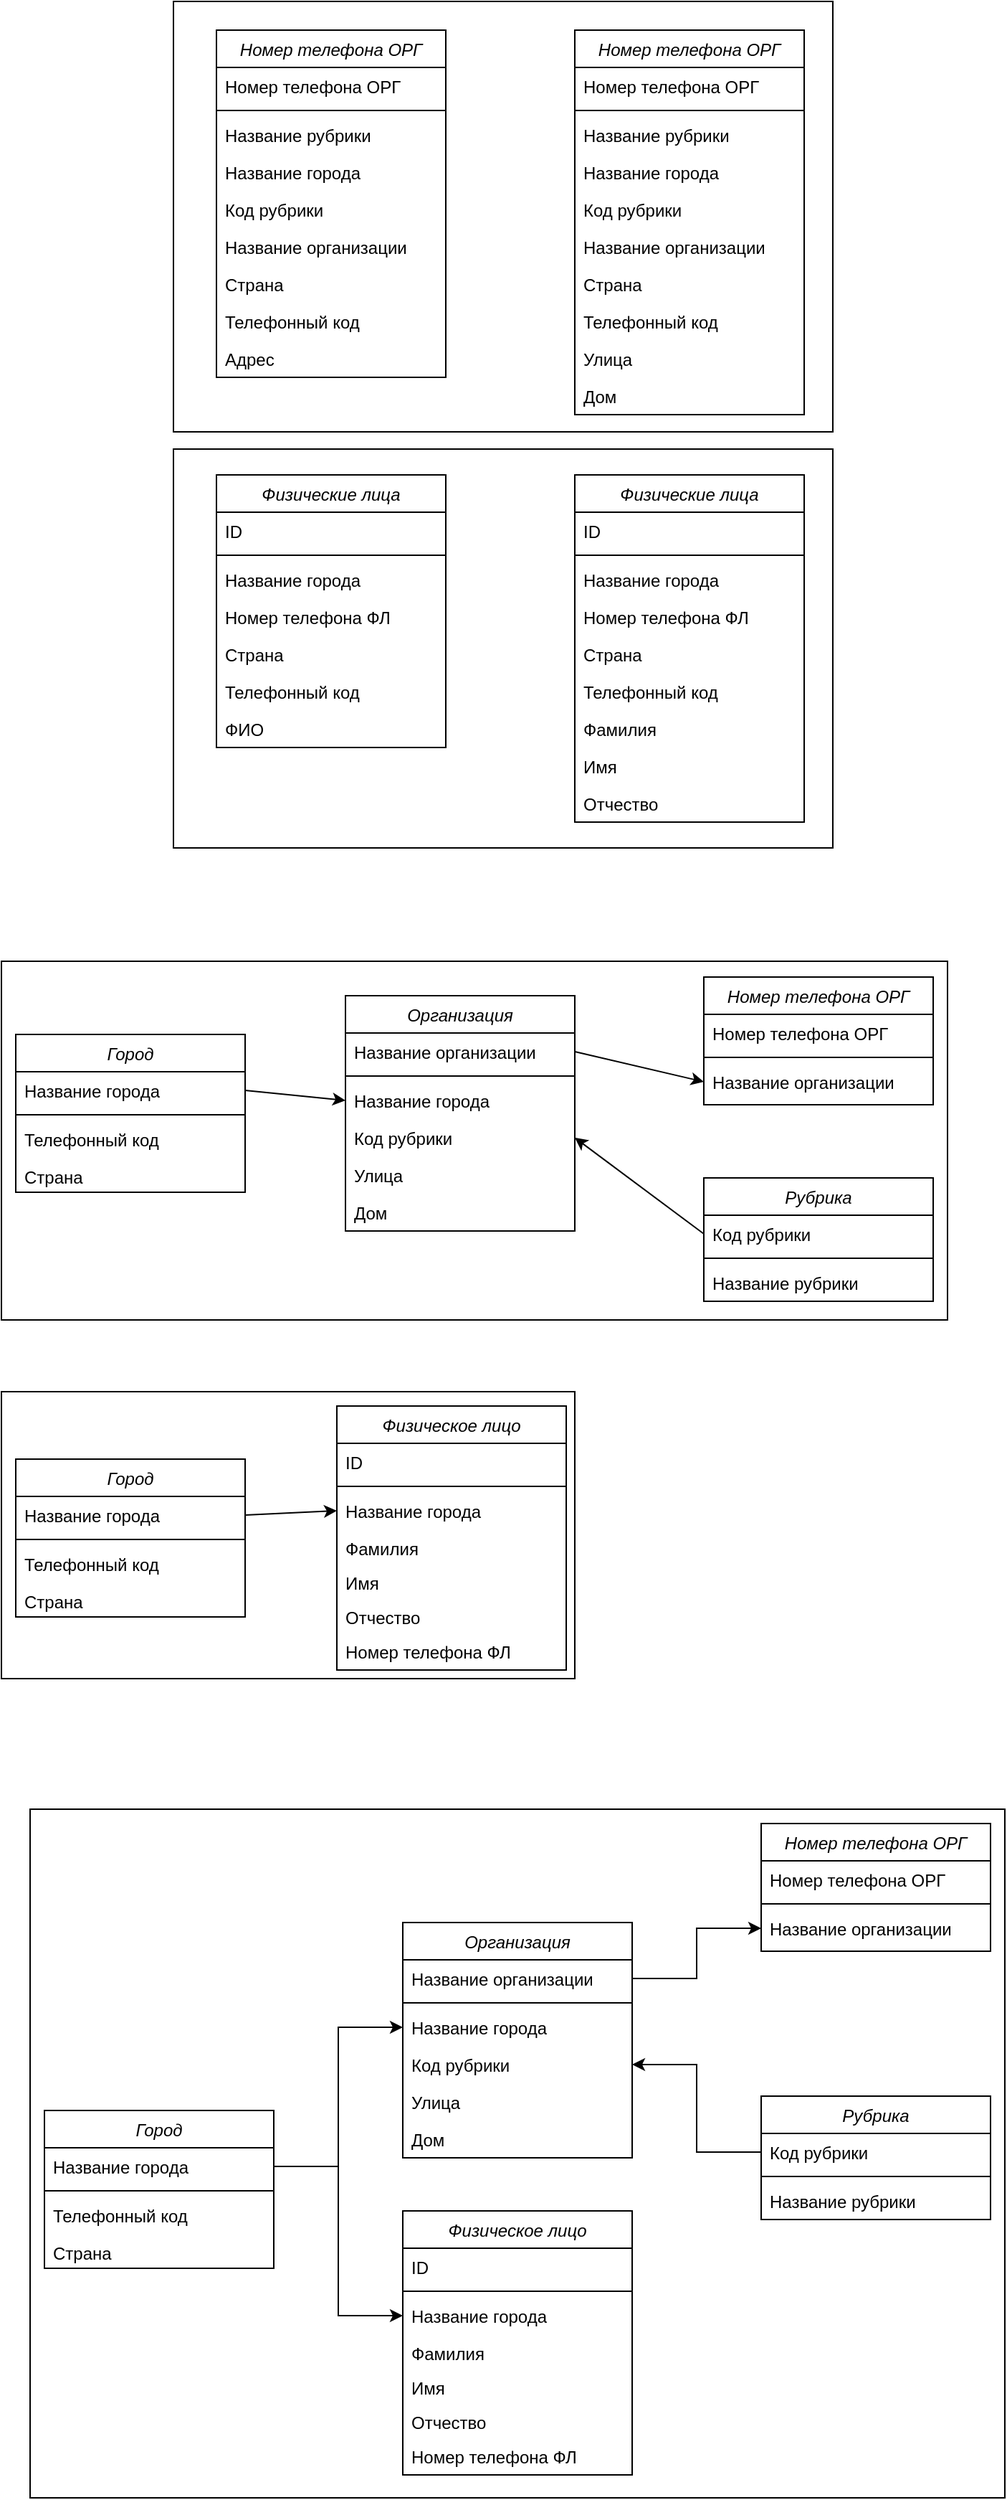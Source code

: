 <mxfile version="24.8.6">
  <diagram id="C5RBs43oDa-KdzZeNtuy" name="Page-1">
    <mxGraphModel dx="1253" dy="689" grid="1" gridSize="10" guides="1" tooltips="1" connect="1" arrows="1" fold="1" page="1" pageScale="1" pageWidth="827" pageHeight="1169" math="0" shadow="0">
      <root>
        <mxCell id="WIyWlLk6GJQsqaUBKTNV-0" />
        <mxCell id="WIyWlLk6GJQsqaUBKTNV-1" parent="WIyWlLk6GJQsqaUBKTNV-0" />
        <mxCell id="sj_1q5s2W-VhlLmsi8Ia-3" value="" style="rounded=0;whiteSpace=wrap;html=1;" vertex="1" parent="WIyWlLk6GJQsqaUBKTNV-1">
          <mxGeometry x="140" y="312" width="460" height="278" as="geometry" />
        </mxCell>
        <mxCell id="sj_1q5s2W-VhlLmsi8Ia-2" value="" style="rounded=0;whiteSpace=wrap;html=1;" vertex="1" parent="WIyWlLk6GJQsqaUBKTNV-1">
          <mxGeometry x="140" width="460" height="300" as="geometry" />
        </mxCell>
        <mxCell id="1qw7rsZkc1eynKTL6Xf9-132" value="" style="rounded=0;whiteSpace=wrap;html=1;" parent="WIyWlLk6GJQsqaUBKTNV-1" vertex="1">
          <mxGeometry x="20" y="969" width="400" height="200" as="geometry" />
        </mxCell>
        <mxCell id="1qw7rsZkc1eynKTL6Xf9-130" value="" style="rounded=0;whiteSpace=wrap;html=1;" parent="WIyWlLk6GJQsqaUBKTNV-1" vertex="1">
          <mxGeometry x="20" y="669" width="660" height="250" as="geometry" />
        </mxCell>
        <mxCell id="zkfFHV4jXpPFQw0GAbJ--0" value="Номер телефона ОРГ" style="swimlane;fontStyle=2;align=center;verticalAlign=top;childLayout=stackLayout;horizontal=1;startSize=26;horizontalStack=0;resizeParent=1;resizeLast=0;collapsible=1;marginBottom=0;rounded=0;shadow=0;strokeWidth=1;" parent="WIyWlLk6GJQsqaUBKTNV-1" vertex="1">
          <mxGeometry x="170" y="20" width="160" height="242" as="geometry">
            <mxRectangle x="230" y="140" width="160" height="26" as="alternateBounds" />
          </mxGeometry>
        </mxCell>
        <mxCell id="zkfFHV4jXpPFQw0GAbJ--2" value="Номер телефона ОРГ" style="text;align=left;verticalAlign=top;spacingLeft=4;spacingRight=4;overflow=hidden;rotatable=0;points=[[0,0.5],[1,0.5]];portConstraint=eastwest;rounded=0;shadow=0;html=0;" parent="zkfFHV4jXpPFQw0GAbJ--0" vertex="1">
          <mxGeometry y="26" width="160" height="26" as="geometry" />
        </mxCell>
        <mxCell id="zkfFHV4jXpPFQw0GAbJ--4" value="" style="line;html=1;strokeWidth=1;align=left;verticalAlign=middle;spacingTop=-1;spacingLeft=3;spacingRight=3;rotatable=0;labelPosition=right;points=[];portConstraint=eastwest;" parent="zkfFHV4jXpPFQw0GAbJ--0" vertex="1">
          <mxGeometry y="52" width="160" height="8" as="geometry" />
        </mxCell>
        <mxCell id="1qw7rsZkc1eynKTL6Xf9-0" value="Название рубрики" style="text;align=left;verticalAlign=top;spacingLeft=4;spacingRight=4;overflow=hidden;rotatable=0;points=[[0,0.5],[1,0.5]];portConstraint=eastwest;rounded=0;shadow=0;html=0;" parent="zkfFHV4jXpPFQw0GAbJ--0" vertex="1">
          <mxGeometry y="60" width="160" height="26" as="geometry" />
        </mxCell>
        <mxCell id="1qw7rsZkc1eynKTL6Xf9-1" value="Название города" style="text;align=left;verticalAlign=top;spacingLeft=4;spacingRight=4;overflow=hidden;rotatable=0;points=[[0,0.5],[1,0.5]];portConstraint=eastwest;rounded=0;shadow=0;html=0;" parent="zkfFHV4jXpPFQw0GAbJ--0" vertex="1">
          <mxGeometry y="86" width="160" height="26" as="geometry" />
        </mxCell>
        <mxCell id="zkfFHV4jXpPFQw0GAbJ--3" value="Код рубрики" style="text;align=left;verticalAlign=top;spacingLeft=4;spacingRight=4;overflow=hidden;rotatable=0;points=[[0,0.5],[1,0.5]];portConstraint=eastwest;rounded=0;shadow=0;html=0;" parent="zkfFHV4jXpPFQw0GAbJ--0" vertex="1">
          <mxGeometry y="112" width="160" height="26" as="geometry" />
        </mxCell>
        <mxCell id="zkfFHV4jXpPFQw0GAbJ--1" value="Название организации" style="text;align=left;verticalAlign=top;spacingLeft=4;spacingRight=4;overflow=hidden;rotatable=0;points=[[0,0.5],[1,0.5]];portConstraint=eastwest;" parent="zkfFHV4jXpPFQw0GAbJ--0" vertex="1">
          <mxGeometry y="138" width="160" height="26" as="geometry" />
        </mxCell>
        <mxCell id="1qw7rsZkc1eynKTL6Xf9-4" value="Страна" style="text;align=left;verticalAlign=top;spacingLeft=4;spacingRight=4;overflow=hidden;rotatable=0;points=[[0,0.5],[1,0.5]];portConstraint=eastwest;rounded=0;shadow=0;html=0;" parent="zkfFHV4jXpPFQw0GAbJ--0" vertex="1">
          <mxGeometry y="164" width="160" height="26" as="geometry" />
        </mxCell>
        <mxCell id="1qw7rsZkc1eynKTL6Xf9-3" value="Телефонный код" style="text;align=left;verticalAlign=top;spacingLeft=4;spacingRight=4;overflow=hidden;rotatable=0;points=[[0,0.5],[1,0.5]];portConstraint=eastwest;rounded=0;shadow=0;html=0;" parent="zkfFHV4jXpPFQw0GAbJ--0" vertex="1">
          <mxGeometry y="190" width="160" height="26" as="geometry" />
        </mxCell>
        <mxCell id="1qw7rsZkc1eynKTL6Xf9-2" value="Адрес" style="text;align=left;verticalAlign=top;spacingLeft=4;spacingRight=4;overflow=hidden;rotatable=0;points=[[0,0.5],[1,0.5]];portConstraint=eastwest;rounded=0;shadow=0;html=0;" parent="zkfFHV4jXpPFQw0GAbJ--0" vertex="1">
          <mxGeometry y="216" width="160" height="26" as="geometry" />
        </mxCell>
        <mxCell id="1qw7rsZkc1eynKTL6Xf9-8" value="Номер телефона ОРГ" style="swimlane;fontStyle=2;align=center;verticalAlign=top;childLayout=stackLayout;horizontal=1;startSize=26;horizontalStack=0;resizeParent=1;resizeLast=0;collapsible=1;marginBottom=0;rounded=0;shadow=0;strokeWidth=1;" parent="WIyWlLk6GJQsqaUBKTNV-1" vertex="1">
          <mxGeometry x="420" y="20" width="160" height="268" as="geometry">
            <mxRectangle x="230" y="140" width="160" height="26" as="alternateBounds" />
          </mxGeometry>
        </mxCell>
        <mxCell id="1qw7rsZkc1eynKTL6Xf9-10" value="Номер телефона ОРГ" style="text;align=left;verticalAlign=top;spacingLeft=4;spacingRight=4;overflow=hidden;rotatable=0;points=[[0,0.5],[1,0.5]];portConstraint=eastwest;rounded=0;shadow=0;html=0;" parent="1qw7rsZkc1eynKTL6Xf9-8" vertex="1">
          <mxGeometry y="26" width="160" height="26" as="geometry" />
        </mxCell>
        <mxCell id="1qw7rsZkc1eynKTL6Xf9-13" value="" style="line;html=1;strokeWidth=1;align=left;verticalAlign=middle;spacingTop=-1;spacingLeft=3;spacingRight=3;rotatable=0;labelPosition=right;points=[];portConstraint=eastwest;" parent="1qw7rsZkc1eynKTL6Xf9-8" vertex="1">
          <mxGeometry y="52" width="160" height="8" as="geometry" />
        </mxCell>
        <mxCell id="1qw7rsZkc1eynKTL6Xf9-15" value="Название рубрики" style="text;align=left;verticalAlign=top;spacingLeft=4;spacingRight=4;overflow=hidden;rotatable=0;points=[[0,0.5],[1,0.5]];portConstraint=eastwest;rounded=0;shadow=0;html=0;" parent="1qw7rsZkc1eynKTL6Xf9-8" vertex="1">
          <mxGeometry y="60" width="160" height="26" as="geometry" />
        </mxCell>
        <mxCell id="1qw7rsZkc1eynKTL6Xf9-16" value="Название города" style="text;align=left;verticalAlign=top;spacingLeft=4;spacingRight=4;overflow=hidden;rotatable=0;points=[[0,0.5],[1,0.5]];portConstraint=eastwest;rounded=0;shadow=0;html=0;" parent="1qw7rsZkc1eynKTL6Xf9-8" vertex="1">
          <mxGeometry y="86" width="160" height="26" as="geometry" />
        </mxCell>
        <mxCell id="1qw7rsZkc1eynKTL6Xf9-14" value="Код рубрики" style="text;align=left;verticalAlign=top;spacingLeft=4;spacingRight=4;overflow=hidden;rotatable=0;points=[[0,0.5],[1,0.5]];portConstraint=eastwest;rounded=0;shadow=0;html=0;" parent="1qw7rsZkc1eynKTL6Xf9-8" vertex="1">
          <mxGeometry y="112" width="160" height="26" as="geometry" />
        </mxCell>
        <mxCell id="1qw7rsZkc1eynKTL6Xf9-9" value="Название организации" style="text;align=left;verticalAlign=top;spacingLeft=4;spacingRight=4;overflow=hidden;rotatable=0;points=[[0,0.5],[1,0.5]];portConstraint=eastwest;" parent="1qw7rsZkc1eynKTL6Xf9-8" vertex="1">
          <mxGeometry y="138" width="160" height="26" as="geometry" />
        </mxCell>
        <mxCell id="1qw7rsZkc1eynKTL6Xf9-17" value="Страна" style="text;align=left;verticalAlign=top;spacingLeft=4;spacingRight=4;overflow=hidden;rotatable=0;points=[[0,0.5],[1,0.5]];portConstraint=eastwest;rounded=0;shadow=0;html=0;" parent="1qw7rsZkc1eynKTL6Xf9-8" vertex="1">
          <mxGeometry y="164" width="160" height="26" as="geometry" />
        </mxCell>
        <mxCell id="1qw7rsZkc1eynKTL6Xf9-18" value="Телефонный код" style="text;align=left;verticalAlign=top;spacingLeft=4;spacingRight=4;overflow=hidden;rotatable=0;points=[[0,0.5],[1,0.5]];portConstraint=eastwest;rounded=0;shadow=0;html=0;" parent="1qw7rsZkc1eynKTL6Xf9-8" vertex="1">
          <mxGeometry y="190" width="160" height="26" as="geometry" />
        </mxCell>
        <mxCell id="1qw7rsZkc1eynKTL6Xf9-19" value="Улица" style="text;align=left;verticalAlign=top;spacingLeft=4;spacingRight=4;overflow=hidden;rotatable=0;points=[[0,0.5],[1,0.5]];portConstraint=eastwest;rounded=0;shadow=0;html=0;" parent="1qw7rsZkc1eynKTL6Xf9-8" vertex="1">
          <mxGeometry y="216" width="160" height="26" as="geometry" />
        </mxCell>
        <mxCell id="1qw7rsZkc1eynKTL6Xf9-21" value="Дом" style="text;align=left;verticalAlign=top;spacingLeft=4;spacingRight=4;overflow=hidden;rotatable=0;points=[[0,0.5],[1,0.5]];portConstraint=eastwest;rounded=0;shadow=0;html=0;" parent="1qw7rsZkc1eynKTL6Xf9-8" vertex="1">
          <mxGeometry y="242" width="160" height="26" as="geometry" />
        </mxCell>
        <mxCell id="1qw7rsZkc1eynKTL6Xf9-23" value="Организация" style="swimlane;fontStyle=2;align=center;verticalAlign=top;childLayout=stackLayout;horizontal=1;startSize=26;horizontalStack=0;resizeParent=1;resizeLast=0;collapsible=1;marginBottom=0;rounded=0;shadow=0;strokeWidth=1;" parent="WIyWlLk6GJQsqaUBKTNV-1" vertex="1">
          <mxGeometry x="260" y="693" width="160" height="164" as="geometry">
            <mxRectangle x="230" y="140" width="160" height="26" as="alternateBounds" />
          </mxGeometry>
        </mxCell>
        <mxCell id="1qw7rsZkc1eynKTL6Xf9-24" value="Название организации" style="text;align=left;verticalAlign=top;spacingLeft=4;spacingRight=4;overflow=hidden;rotatable=0;points=[[0,0.5],[1,0.5]];portConstraint=eastwest;" parent="1qw7rsZkc1eynKTL6Xf9-23" vertex="1">
          <mxGeometry y="26" width="160" height="26" as="geometry" />
        </mxCell>
        <mxCell id="1qw7rsZkc1eynKTL6Xf9-28" value="" style="line;html=1;strokeWidth=1;align=left;verticalAlign=middle;spacingTop=-1;spacingLeft=3;spacingRight=3;rotatable=0;labelPosition=right;points=[];portConstraint=eastwest;" parent="1qw7rsZkc1eynKTL6Xf9-23" vertex="1">
          <mxGeometry y="52" width="160" height="8" as="geometry" />
        </mxCell>
        <mxCell id="1qw7rsZkc1eynKTL6Xf9-31" value="Название города" style="text;align=left;verticalAlign=top;spacingLeft=4;spacingRight=4;overflow=hidden;rotatable=0;points=[[0,0.5],[1,0.5]];portConstraint=eastwest;rounded=0;shadow=0;html=0;" parent="1qw7rsZkc1eynKTL6Xf9-23" vertex="1">
          <mxGeometry y="60" width="160" height="26" as="geometry" />
        </mxCell>
        <mxCell id="1qw7rsZkc1eynKTL6Xf9-29" value="Код рубрики" style="text;align=left;verticalAlign=top;spacingLeft=4;spacingRight=4;overflow=hidden;rotatable=0;points=[[0,0.5],[1,0.5]];portConstraint=eastwest;rounded=0;shadow=0;html=0;" parent="1qw7rsZkc1eynKTL6Xf9-23" vertex="1">
          <mxGeometry y="86" width="160" height="26" as="geometry" />
        </mxCell>
        <mxCell id="1qw7rsZkc1eynKTL6Xf9-34" value="Улица" style="text;align=left;verticalAlign=top;spacingLeft=4;spacingRight=4;overflow=hidden;rotatable=0;points=[[0,0.5],[1,0.5]];portConstraint=eastwest;rounded=0;shadow=0;html=0;" parent="1qw7rsZkc1eynKTL6Xf9-23" vertex="1">
          <mxGeometry y="112" width="160" height="26" as="geometry" />
        </mxCell>
        <mxCell id="1qw7rsZkc1eynKTL6Xf9-35" value="Дом" style="text;align=left;verticalAlign=top;spacingLeft=4;spacingRight=4;overflow=hidden;rotatable=0;points=[[0,0.5],[1,0.5]];portConstraint=eastwest;rounded=0;shadow=0;html=0;" parent="1qw7rsZkc1eynKTL6Xf9-23" vertex="1">
          <mxGeometry y="138" width="160" height="26" as="geometry" />
        </mxCell>
        <mxCell id="1qw7rsZkc1eynKTL6Xf9-53" value="Город" style="swimlane;fontStyle=2;align=center;verticalAlign=top;childLayout=stackLayout;horizontal=1;startSize=26;horizontalStack=0;resizeParent=1;resizeLast=0;collapsible=1;marginBottom=0;rounded=0;shadow=0;strokeWidth=1;" parent="WIyWlLk6GJQsqaUBKTNV-1" vertex="1">
          <mxGeometry x="30" y="720" width="160" height="110" as="geometry">
            <mxRectangle x="230" y="140" width="160" height="26" as="alternateBounds" />
          </mxGeometry>
        </mxCell>
        <mxCell id="1qw7rsZkc1eynKTL6Xf9-55" value="Название города" style="text;align=left;verticalAlign=top;spacingLeft=4;spacingRight=4;overflow=hidden;rotatable=0;points=[[0,0.5],[1,0.5]];portConstraint=eastwest;rounded=0;shadow=0;html=0;" parent="1qw7rsZkc1eynKTL6Xf9-53" vertex="1">
          <mxGeometry y="26" width="160" height="26" as="geometry" />
        </mxCell>
        <mxCell id="1qw7rsZkc1eynKTL6Xf9-58" value="" style="line;html=1;strokeWidth=1;align=left;verticalAlign=middle;spacingTop=-1;spacingLeft=3;spacingRight=3;rotatable=0;labelPosition=right;points=[];portConstraint=eastwest;" parent="1qw7rsZkc1eynKTL6Xf9-53" vertex="1">
          <mxGeometry y="52" width="160" height="8" as="geometry" />
        </mxCell>
        <mxCell id="1qw7rsZkc1eynKTL6Xf9-63" value="Телефонный код" style="text;align=left;verticalAlign=top;spacingLeft=4;spacingRight=4;overflow=hidden;rotatable=0;points=[[0,0.5],[1,0.5]];portConstraint=eastwest;rounded=0;shadow=0;html=0;" parent="1qw7rsZkc1eynKTL6Xf9-53" vertex="1">
          <mxGeometry y="60" width="160" height="26" as="geometry" />
        </mxCell>
        <mxCell id="1qw7rsZkc1eynKTL6Xf9-62" value="Страна" style="text;align=left;verticalAlign=top;spacingLeft=4;spacingRight=4;overflow=hidden;rotatable=0;points=[[0,0.5],[1,0.5]];portConstraint=eastwest;rounded=0;shadow=0;html=0;" parent="1qw7rsZkc1eynKTL6Xf9-53" vertex="1">
          <mxGeometry y="86" width="160" height="24" as="geometry" />
        </mxCell>
        <mxCell id="1qw7rsZkc1eynKTL6Xf9-68" value="Рубрика" style="swimlane;fontStyle=2;align=center;verticalAlign=top;childLayout=stackLayout;horizontal=1;startSize=26;horizontalStack=0;resizeParent=1;resizeLast=0;collapsible=1;marginBottom=0;rounded=0;shadow=0;strokeWidth=1;" parent="WIyWlLk6GJQsqaUBKTNV-1" vertex="1">
          <mxGeometry x="510" y="820" width="160" height="86" as="geometry">
            <mxRectangle x="230" y="140" width="160" height="26" as="alternateBounds" />
          </mxGeometry>
        </mxCell>
        <mxCell id="1qw7rsZkc1eynKTL6Xf9-71" value="Код рубрики" style="text;align=left;verticalAlign=top;spacingLeft=4;spacingRight=4;overflow=hidden;rotatable=0;points=[[0,0.5],[1,0.5]];portConstraint=eastwest;rounded=0;shadow=0;html=0;" parent="1qw7rsZkc1eynKTL6Xf9-68" vertex="1">
          <mxGeometry y="26" width="160" height="26" as="geometry" />
        </mxCell>
        <mxCell id="1qw7rsZkc1eynKTL6Xf9-73" value="" style="line;html=1;strokeWidth=1;align=left;verticalAlign=middle;spacingTop=-1;spacingLeft=3;spacingRight=3;rotatable=0;labelPosition=right;points=[];portConstraint=eastwest;" parent="1qw7rsZkc1eynKTL6Xf9-68" vertex="1">
          <mxGeometry y="52" width="160" height="8" as="geometry" />
        </mxCell>
        <mxCell id="1qw7rsZkc1eynKTL6Xf9-74" value="Название рубрики" style="text;align=left;verticalAlign=top;spacingLeft=4;spacingRight=4;overflow=hidden;rotatable=0;points=[[0,0.5],[1,0.5]];portConstraint=eastwest;rounded=0;shadow=0;html=0;" parent="1qw7rsZkc1eynKTL6Xf9-68" vertex="1">
          <mxGeometry y="60" width="160" height="26" as="geometry" />
        </mxCell>
        <mxCell id="1qw7rsZkc1eynKTL6Xf9-83" value="Номер телефона ОРГ" style="swimlane;fontStyle=2;align=center;verticalAlign=top;childLayout=stackLayout;horizontal=1;startSize=26;horizontalStack=0;resizeParent=1;resizeLast=0;collapsible=1;marginBottom=0;rounded=0;shadow=0;strokeWidth=1;" parent="WIyWlLk6GJQsqaUBKTNV-1" vertex="1">
          <mxGeometry x="510" y="680" width="160" height="89" as="geometry">
            <mxRectangle x="230" y="140" width="160" height="26" as="alternateBounds" />
          </mxGeometry>
        </mxCell>
        <mxCell id="1qw7rsZkc1eynKTL6Xf9-98" value="Номер телефона ОРГ" style="text;align=left;verticalAlign=top;spacingLeft=4;spacingRight=4;overflow=hidden;rotatable=0;points=[[0,0.5],[1,0.5]];portConstraint=eastwest;rounded=0;shadow=0;html=0;" parent="1qw7rsZkc1eynKTL6Xf9-83" vertex="1">
          <mxGeometry y="26" width="160" height="26" as="geometry" />
        </mxCell>
        <mxCell id="1qw7rsZkc1eynKTL6Xf9-88" value="" style="line;html=1;strokeWidth=1;align=left;verticalAlign=middle;spacingTop=-1;spacingLeft=3;spacingRight=3;rotatable=0;labelPosition=right;points=[];portConstraint=eastwest;" parent="1qw7rsZkc1eynKTL6Xf9-83" vertex="1">
          <mxGeometry y="52" width="160" height="8" as="geometry" />
        </mxCell>
        <mxCell id="1qw7rsZkc1eynKTL6Xf9-84" value="Название организации" style="text;align=left;verticalAlign=top;spacingLeft=4;spacingRight=4;overflow=hidden;rotatable=0;points=[[0,0.5],[1,0.5]];portConstraint=eastwest;" parent="1qw7rsZkc1eynKTL6Xf9-83" vertex="1">
          <mxGeometry y="60" width="160" height="26" as="geometry" />
        </mxCell>
        <mxCell id="1qw7rsZkc1eynKTL6Xf9-99" value="Город" style="swimlane;fontStyle=2;align=center;verticalAlign=top;childLayout=stackLayout;horizontal=1;startSize=26;horizontalStack=0;resizeParent=1;resizeLast=0;collapsible=1;marginBottom=0;rounded=0;shadow=0;strokeWidth=1;" parent="WIyWlLk6GJQsqaUBKTNV-1" vertex="1">
          <mxGeometry x="30" y="1016" width="160" height="110" as="geometry">
            <mxRectangle x="230" y="140" width="160" height="26" as="alternateBounds" />
          </mxGeometry>
        </mxCell>
        <mxCell id="1qw7rsZkc1eynKTL6Xf9-100" value="Название города" style="text;align=left;verticalAlign=top;spacingLeft=4;spacingRight=4;overflow=hidden;rotatable=0;points=[[0,0.5],[1,0.5]];portConstraint=eastwest;rounded=0;shadow=0;html=0;" parent="1qw7rsZkc1eynKTL6Xf9-99" vertex="1">
          <mxGeometry y="26" width="160" height="26" as="geometry" />
        </mxCell>
        <mxCell id="1qw7rsZkc1eynKTL6Xf9-101" value="" style="line;html=1;strokeWidth=1;align=left;verticalAlign=middle;spacingTop=-1;spacingLeft=3;spacingRight=3;rotatable=0;labelPosition=right;points=[];portConstraint=eastwest;" parent="1qw7rsZkc1eynKTL6Xf9-99" vertex="1">
          <mxGeometry y="52" width="160" height="8" as="geometry" />
        </mxCell>
        <mxCell id="1qw7rsZkc1eynKTL6Xf9-102" value="Телефонный код" style="text;align=left;verticalAlign=top;spacingLeft=4;spacingRight=4;overflow=hidden;rotatable=0;points=[[0,0.5],[1,0.5]];portConstraint=eastwest;rounded=0;shadow=0;html=0;" parent="1qw7rsZkc1eynKTL6Xf9-99" vertex="1">
          <mxGeometry y="60" width="160" height="26" as="geometry" />
        </mxCell>
        <mxCell id="1qw7rsZkc1eynKTL6Xf9-103" value="Страна" style="text;align=left;verticalAlign=top;spacingLeft=4;spacingRight=4;overflow=hidden;rotatable=0;points=[[0,0.5],[1,0.5]];portConstraint=eastwest;rounded=0;shadow=0;html=0;" parent="1qw7rsZkc1eynKTL6Xf9-99" vertex="1">
          <mxGeometry y="86" width="160" height="24" as="geometry" />
        </mxCell>
        <mxCell id="1qw7rsZkc1eynKTL6Xf9-104" value="Физическое лицо" style="swimlane;fontStyle=2;align=center;verticalAlign=top;childLayout=stackLayout;horizontal=1;startSize=26;horizontalStack=0;resizeParent=1;resizeLast=0;collapsible=1;marginBottom=0;rounded=0;shadow=0;strokeWidth=1;" parent="WIyWlLk6GJQsqaUBKTNV-1" vertex="1">
          <mxGeometry x="254" y="979" width="160" height="184" as="geometry">
            <mxRectangle x="230" y="140" width="160" height="26" as="alternateBounds" />
          </mxGeometry>
        </mxCell>
        <mxCell id="1qw7rsZkc1eynKTL6Xf9-108" value="ID" style="text;align=left;verticalAlign=top;spacingLeft=4;spacingRight=4;overflow=hidden;rotatable=0;points=[[0,0.5],[1,0.5]];portConstraint=eastwest;rounded=0;shadow=0;html=0;" parent="1qw7rsZkc1eynKTL6Xf9-104" vertex="1">
          <mxGeometry y="26" width="160" height="26" as="geometry" />
        </mxCell>
        <mxCell id="1qw7rsZkc1eynKTL6Xf9-109" value="" style="line;html=1;strokeWidth=1;align=left;verticalAlign=middle;spacingTop=-1;spacingLeft=3;spacingRight=3;rotatable=0;labelPosition=right;points=[];portConstraint=eastwest;" parent="1qw7rsZkc1eynKTL6Xf9-104" vertex="1">
          <mxGeometry y="52" width="160" height="8" as="geometry" />
        </mxCell>
        <mxCell id="1qw7rsZkc1eynKTL6Xf9-124" value="Название города" style="text;align=left;verticalAlign=top;spacingLeft=4;spacingRight=4;overflow=hidden;rotatable=0;points=[[0,0.5],[1,0.5]];portConstraint=eastwest;rounded=0;shadow=0;html=0;" parent="1qw7rsZkc1eynKTL6Xf9-104" vertex="1">
          <mxGeometry y="60" width="160" height="26" as="geometry" />
        </mxCell>
        <mxCell id="1qw7rsZkc1eynKTL6Xf9-121" value="Фамилия" style="text;align=left;verticalAlign=top;spacingLeft=4;spacingRight=4;overflow=hidden;rotatable=0;points=[[0,0.5],[1,0.5]];portConstraint=eastwest;rounded=0;shadow=0;html=0;" parent="1qw7rsZkc1eynKTL6Xf9-104" vertex="1">
          <mxGeometry y="86" width="160" height="24" as="geometry" />
        </mxCell>
        <mxCell id="1qw7rsZkc1eynKTL6Xf9-122" value="Имя" style="text;align=left;verticalAlign=top;spacingLeft=4;spacingRight=4;overflow=hidden;rotatable=0;points=[[0,0.5],[1,0.5]];portConstraint=eastwest;rounded=0;shadow=0;html=0;" parent="1qw7rsZkc1eynKTL6Xf9-104" vertex="1">
          <mxGeometry y="110" width="160" height="24" as="geometry" />
        </mxCell>
        <mxCell id="1qw7rsZkc1eynKTL6Xf9-123" value="Отчество" style="text;align=left;verticalAlign=top;spacingLeft=4;spacingRight=4;overflow=hidden;rotatable=0;points=[[0,0.5],[1,0.5]];portConstraint=eastwest;rounded=0;shadow=0;html=0;" parent="1qw7rsZkc1eynKTL6Xf9-104" vertex="1">
          <mxGeometry y="134" width="160" height="24" as="geometry" />
        </mxCell>
        <mxCell id="1qw7rsZkc1eynKTL6Xf9-112" value="Номер телефона ФЛ" style="text;align=left;verticalAlign=top;spacingLeft=4;spacingRight=4;overflow=hidden;rotatable=0;points=[[0,0.5],[1,0.5]];portConstraint=eastwest;rounded=0;shadow=0;html=0;" parent="1qw7rsZkc1eynKTL6Xf9-104" vertex="1">
          <mxGeometry y="158" width="160" height="26" as="geometry" />
        </mxCell>
        <mxCell id="1qw7rsZkc1eynKTL6Xf9-125" value="" style="endArrow=classic;html=1;rounded=0;exitX=1;exitY=0.5;exitDx=0;exitDy=0;entryX=0;entryY=0.5;entryDx=0;entryDy=0;" parent="WIyWlLk6GJQsqaUBKTNV-1" source="1qw7rsZkc1eynKTL6Xf9-55" target="1qw7rsZkc1eynKTL6Xf9-31" edge="1">
          <mxGeometry width="50" height="50" relative="1" as="geometry">
            <mxPoint x="320" y="619" as="sourcePoint" />
            <mxPoint x="370" y="569" as="targetPoint" />
          </mxGeometry>
        </mxCell>
        <mxCell id="1qw7rsZkc1eynKTL6Xf9-127" value="" style="endArrow=classic;html=1;rounded=0;exitX=1;exitY=0.5;exitDx=0;exitDy=0;entryX=0;entryY=0.5;entryDx=0;entryDy=0;" parent="WIyWlLk6GJQsqaUBKTNV-1" source="1qw7rsZkc1eynKTL6Xf9-24" target="1qw7rsZkc1eynKTL6Xf9-84" edge="1">
          <mxGeometry width="50" height="50" relative="1" as="geometry">
            <mxPoint x="320" y="789" as="sourcePoint" />
            <mxPoint x="370" y="739" as="targetPoint" />
          </mxGeometry>
        </mxCell>
        <mxCell id="1qw7rsZkc1eynKTL6Xf9-128" value="" style="endArrow=classic;html=1;rounded=0;exitX=0;exitY=0.5;exitDx=0;exitDy=0;entryX=1;entryY=0.5;entryDx=0;entryDy=0;" parent="WIyWlLk6GJQsqaUBKTNV-1" source="1qw7rsZkc1eynKTL6Xf9-71" target="1qw7rsZkc1eynKTL6Xf9-29" edge="1">
          <mxGeometry width="50" height="50" relative="1" as="geometry">
            <mxPoint x="320" y="869" as="sourcePoint" />
            <mxPoint x="370" y="819" as="targetPoint" />
          </mxGeometry>
        </mxCell>
        <mxCell id="1qw7rsZkc1eynKTL6Xf9-129" value="" style="endArrow=classic;html=1;rounded=0;exitX=1;exitY=0.5;exitDx=0;exitDy=0;entryX=0;entryY=0.5;entryDx=0;entryDy=0;" parent="WIyWlLk6GJQsqaUBKTNV-1" source="1qw7rsZkc1eynKTL6Xf9-100" target="1qw7rsZkc1eynKTL6Xf9-124" edge="1">
          <mxGeometry width="50" height="50" relative="1" as="geometry">
            <mxPoint x="320" y="1119" as="sourcePoint" />
            <mxPoint x="370" y="1069" as="targetPoint" />
          </mxGeometry>
        </mxCell>
        <mxCell id="1qw7rsZkc1eynKTL6Xf9-133" value="Физические лица" style="swimlane;fontStyle=2;align=center;verticalAlign=top;childLayout=stackLayout;horizontal=1;startSize=26;horizontalStack=0;resizeParent=1;resizeLast=0;collapsible=1;marginBottom=0;rounded=0;shadow=0;strokeWidth=1;" parent="WIyWlLk6GJQsqaUBKTNV-1" vertex="1">
          <mxGeometry x="170" y="330" width="160" height="190" as="geometry">
            <mxRectangle x="230" y="140" width="160" height="26" as="alternateBounds" />
          </mxGeometry>
        </mxCell>
        <mxCell id="1qw7rsZkc1eynKTL6Xf9-138" value="ID" style="text;align=left;verticalAlign=top;spacingLeft=4;spacingRight=4;overflow=hidden;rotatable=0;points=[[0,0.5],[1,0.5]];portConstraint=eastwest;rounded=0;shadow=0;html=0;" parent="1qw7rsZkc1eynKTL6Xf9-133" vertex="1">
          <mxGeometry y="26" width="160" height="26" as="geometry" />
        </mxCell>
        <mxCell id="1qw7rsZkc1eynKTL6Xf9-139" value="" style="line;html=1;strokeWidth=1;align=left;verticalAlign=middle;spacingTop=-1;spacingLeft=3;spacingRight=3;rotatable=0;labelPosition=right;points=[];portConstraint=eastwest;" parent="1qw7rsZkc1eynKTL6Xf9-133" vertex="1">
          <mxGeometry y="52" width="160" height="8" as="geometry" />
        </mxCell>
        <mxCell id="1qw7rsZkc1eynKTL6Xf9-136" value="Название города" style="text;align=left;verticalAlign=top;spacingLeft=4;spacingRight=4;overflow=hidden;rotatable=0;points=[[0,0.5],[1,0.5]];portConstraint=eastwest;rounded=0;shadow=0;html=0;" parent="1qw7rsZkc1eynKTL6Xf9-133" vertex="1">
          <mxGeometry y="60" width="160" height="26" as="geometry" />
        </mxCell>
        <mxCell id="1qw7rsZkc1eynKTL6Xf9-141" value="Номер телефона ФЛ" style="text;align=left;verticalAlign=top;spacingLeft=4;spacingRight=4;overflow=hidden;rotatable=0;points=[[0,0.5],[1,0.5]];portConstraint=eastwest;rounded=0;shadow=0;html=0;" parent="1qw7rsZkc1eynKTL6Xf9-133" vertex="1">
          <mxGeometry y="86" width="160" height="26" as="geometry" />
        </mxCell>
        <mxCell id="1qw7rsZkc1eynKTL6Xf9-142" value="Страна" style="text;align=left;verticalAlign=top;spacingLeft=4;spacingRight=4;overflow=hidden;rotatable=0;points=[[0,0.5],[1,0.5]];portConstraint=eastwest;rounded=0;shadow=0;html=0;" parent="1qw7rsZkc1eynKTL6Xf9-133" vertex="1">
          <mxGeometry y="112" width="160" height="26" as="geometry" />
        </mxCell>
        <mxCell id="1qw7rsZkc1eynKTL6Xf9-143" value="Телефонный код" style="text;align=left;verticalAlign=top;spacingLeft=4;spacingRight=4;overflow=hidden;rotatable=0;points=[[0,0.5],[1,0.5]];portConstraint=eastwest;rounded=0;shadow=0;html=0;" parent="1qw7rsZkc1eynKTL6Xf9-133" vertex="1">
          <mxGeometry y="138" width="160" height="26" as="geometry" />
        </mxCell>
        <mxCell id="1qw7rsZkc1eynKTL6Xf9-145" value="ФИО" style="text;align=left;verticalAlign=top;spacingLeft=4;spacingRight=4;overflow=hidden;rotatable=0;points=[[0,0.5],[1,0.5]];portConstraint=eastwest;rounded=0;shadow=0;html=0;" parent="1qw7rsZkc1eynKTL6Xf9-133" vertex="1">
          <mxGeometry y="164" width="160" height="26" as="geometry" />
        </mxCell>
        <mxCell id="1qw7rsZkc1eynKTL6Xf9-146" value="Физические лица" style="swimlane;fontStyle=2;align=center;verticalAlign=top;childLayout=stackLayout;horizontal=1;startSize=26;horizontalStack=0;resizeParent=1;resizeLast=0;collapsible=1;marginBottom=0;rounded=0;shadow=0;strokeWidth=1;" parent="WIyWlLk6GJQsqaUBKTNV-1" vertex="1">
          <mxGeometry x="420" y="330" width="160" height="242" as="geometry">
            <mxRectangle x="230" y="140" width="160" height="26" as="alternateBounds" />
          </mxGeometry>
        </mxCell>
        <mxCell id="1qw7rsZkc1eynKTL6Xf9-147" value="ID" style="text;align=left;verticalAlign=top;spacingLeft=4;spacingRight=4;overflow=hidden;rotatable=0;points=[[0,0.5],[1,0.5]];portConstraint=eastwest;rounded=0;shadow=0;html=0;" parent="1qw7rsZkc1eynKTL6Xf9-146" vertex="1">
          <mxGeometry y="26" width="160" height="26" as="geometry" />
        </mxCell>
        <mxCell id="1qw7rsZkc1eynKTL6Xf9-148" value="" style="line;html=1;strokeWidth=1;align=left;verticalAlign=middle;spacingTop=-1;spacingLeft=3;spacingRight=3;rotatable=0;labelPosition=right;points=[];portConstraint=eastwest;" parent="1qw7rsZkc1eynKTL6Xf9-146" vertex="1">
          <mxGeometry y="52" width="160" height="8" as="geometry" />
        </mxCell>
        <mxCell id="1qw7rsZkc1eynKTL6Xf9-149" value="Название города" style="text;align=left;verticalAlign=top;spacingLeft=4;spacingRight=4;overflow=hidden;rotatable=0;points=[[0,0.5],[1,0.5]];portConstraint=eastwest;rounded=0;shadow=0;html=0;" parent="1qw7rsZkc1eynKTL6Xf9-146" vertex="1">
          <mxGeometry y="60" width="160" height="26" as="geometry" />
        </mxCell>
        <mxCell id="1qw7rsZkc1eynKTL6Xf9-150" value="Номер телефона ФЛ" style="text;align=left;verticalAlign=top;spacingLeft=4;spacingRight=4;overflow=hidden;rotatable=0;points=[[0,0.5],[1,0.5]];portConstraint=eastwest;rounded=0;shadow=0;html=0;" parent="1qw7rsZkc1eynKTL6Xf9-146" vertex="1">
          <mxGeometry y="86" width="160" height="26" as="geometry" />
        </mxCell>
        <mxCell id="1qw7rsZkc1eynKTL6Xf9-151" value="Страна" style="text;align=left;verticalAlign=top;spacingLeft=4;spacingRight=4;overflow=hidden;rotatable=0;points=[[0,0.5],[1,0.5]];portConstraint=eastwest;rounded=0;shadow=0;html=0;" parent="1qw7rsZkc1eynKTL6Xf9-146" vertex="1">
          <mxGeometry y="112" width="160" height="26" as="geometry" />
        </mxCell>
        <mxCell id="1qw7rsZkc1eynKTL6Xf9-152" value="Телефонный код" style="text;align=left;verticalAlign=top;spacingLeft=4;spacingRight=4;overflow=hidden;rotatable=0;points=[[0,0.5],[1,0.5]];portConstraint=eastwest;rounded=0;shadow=0;html=0;" parent="1qw7rsZkc1eynKTL6Xf9-146" vertex="1">
          <mxGeometry y="138" width="160" height="26" as="geometry" />
        </mxCell>
        <mxCell id="1qw7rsZkc1eynKTL6Xf9-153" value="Фамилия" style="text;align=left;verticalAlign=top;spacingLeft=4;spacingRight=4;overflow=hidden;rotatable=0;points=[[0,0.5],[1,0.5]];portConstraint=eastwest;rounded=0;shadow=0;html=0;" parent="1qw7rsZkc1eynKTL6Xf9-146" vertex="1">
          <mxGeometry y="164" width="160" height="26" as="geometry" />
        </mxCell>
        <mxCell id="1qw7rsZkc1eynKTL6Xf9-162" value="Имя" style="text;align=left;verticalAlign=top;spacingLeft=4;spacingRight=4;overflow=hidden;rotatable=0;points=[[0,0.5],[1,0.5]];portConstraint=eastwest;rounded=0;shadow=0;html=0;" parent="1qw7rsZkc1eynKTL6Xf9-146" vertex="1">
          <mxGeometry y="190" width="160" height="26" as="geometry" />
        </mxCell>
        <mxCell id="1qw7rsZkc1eynKTL6Xf9-163" value="Отчество" style="text;align=left;verticalAlign=top;spacingLeft=4;spacingRight=4;overflow=hidden;rotatable=0;points=[[0,0.5],[1,0.5]];portConstraint=eastwest;rounded=0;shadow=0;html=0;" parent="1qw7rsZkc1eynKTL6Xf9-146" vertex="1">
          <mxGeometry y="216" width="160" height="26" as="geometry" />
        </mxCell>
        <mxCell id="sj_1q5s2W-VhlLmsi8Ia-4" value="" style="rounded=0;whiteSpace=wrap;html=1;" vertex="1" parent="WIyWlLk6GJQsqaUBKTNV-1">
          <mxGeometry x="40" y="1260" width="680" height="480" as="geometry" />
        </mxCell>
        <mxCell id="sj_1q5s2W-VhlLmsi8Ia-5" value="Организация" style="swimlane;fontStyle=2;align=center;verticalAlign=top;childLayout=stackLayout;horizontal=1;startSize=26;horizontalStack=0;resizeParent=1;resizeLast=0;collapsible=1;marginBottom=0;rounded=0;shadow=0;strokeWidth=1;" vertex="1" parent="WIyWlLk6GJQsqaUBKTNV-1">
          <mxGeometry x="300" y="1339" width="160" height="164" as="geometry">
            <mxRectangle x="230" y="140" width="160" height="26" as="alternateBounds" />
          </mxGeometry>
        </mxCell>
        <mxCell id="sj_1q5s2W-VhlLmsi8Ia-6" value="Название организации" style="text;align=left;verticalAlign=top;spacingLeft=4;spacingRight=4;overflow=hidden;rotatable=0;points=[[0,0.5],[1,0.5]];portConstraint=eastwest;" vertex="1" parent="sj_1q5s2W-VhlLmsi8Ia-5">
          <mxGeometry y="26" width="160" height="26" as="geometry" />
        </mxCell>
        <mxCell id="sj_1q5s2W-VhlLmsi8Ia-7" value="" style="line;html=1;strokeWidth=1;align=left;verticalAlign=middle;spacingTop=-1;spacingLeft=3;spacingRight=3;rotatable=0;labelPosition=right;points=[];portConstraint=eastwest;" vertex="1" parent="sj_1q5s2W-VhlLmsi8Ia-5">
          <mxGeometry y="52" width="160" height="8" as="geometry" />
        </mxCell>
        <mxCell id="sj_1q5s2W-VhlLmsi8Ia-8" value="Название города" style="text;align=left;verticalAlign=top;spacingLeft=4;spacingRight=4;overflow=hidden;rotatable=0;points=[[0,0.5],[1,0.5]];portConstraint=eastwest;rounded=0;shadow=0;html=0;" vertex="1" parent="sj_1q5s2W-VhlLmsi8Ia-5">
          <mxGeometry y="60" width="160" height="26" as="geometry" />
        </mxCell>
        <mxCell id="sj_1q5s2W-VhlLmsi8Ia-9" value="Код рубрики" style="text;align=left;verticalAlign=top;spacingLeft=4;spacingRight=4;overflow=hidden;rotatable=0;points=[[0,0.5],[1,0.5]];portConstraint=eastwest;rounded=0;shadow=0;html=0;" vertex="1" parent="sj_1q5s2W-VhlLmsi8Ia-5">
          <mxGeometry y="86" width="160" height="26" as="geometry" />
        </mxCell>
        <mxCell id="sj_1q5s2W-VhlLmsi8Ia-10" value="Улица" style="text;align=left;verticalAlign=top;spacingLeft=4;spacingRight=4;overflow=hidden;rotatable=0;points=[[0,0.5],[1,0.5]];portConstraint=eastwest;rounded=0;shadow=0;html=0;" vertex="1" parent="sj_1q5s2W-VhlLmsi8Ia-5">
          <mxGeometry y="112" width="160" height="26" as="geometry" />
        </mxCell>
        <mxCell id="sj_1q5s2W-VhlLmsi8Ia-11" value="Дом" style="text;align=left;verticalAlign=top;spacingLeft=4;spacingRight=4;overflow=hidden;rotatable=0;points=[[0,0.5],[1,0.5]];portConstraint=eastwest;rounded=0;shadow=0;html=0;" vertex="1" parent="sj_1q5s2W-VhlLmsi8Ia-5">
          <mxGeometry y="138" width="160" height="26" as="geometry" />
        </mxCell>
        <mxCell id="sj_1q5s2W-VhlLmsi8Ia-12" value="Город" style="swimlane;fontStyle=2;align=center;verticalAlign=top;childLayout=stackLayout;horizontal=1;startSize=26;horizontalStack=0;resizeParent=1;resizeLast=0;collapsible=1;marginBottom=0;rounded=0;shadow=0;strokeWidth=1;" vertex="1" parent="WIyWlLk6GJQsqaUBKTNV-1">
          <mxGeometry x="50" y="1470" width="160" height="110" as="geometry">
            <mxRectangle x="230" y="140" width="160" height="26" as="alternateBounds" />
          </mxGeometry>
        </mxCell>
        <mxCell id="sj_1q5s2W-VhlLmsi8Ia-13" value="Название города" style="text;align=left;verticalAlign=top;spacingLeft=4;spacingRight=4;overflow=hidden;rotatable=0;points=[[0,0.5],[1,0.5]];portConstraint=eastwest;rounded=0;shadow=0;html=0;" vertex="1" parent="sj_1q5s2W-VhlLmsi8Ia-12">
          <mxGeometry y="26" width="160" height="26" as="geometry" />
        </mxCell>
        <mxCell id="sj_1q5s2W-VhlLmsi8Ia-14" value="" style="line;html=1;strokeWidth=1;align=left;verticalAlign=middle;spacingTop=-1;spacingLeft=3;spacingRight=3;rotatable=0;labelPosition=right;points=[];portConstraint=eastwest;" vertex="1" parent="sj_1q5s2W-VhlLmsi8Ia-12">
          <mxGeometry y="52" width="160" height="8" as="geometry" />
        </mxCell>
        <mxCell id="sj_1q5s2W-VhlLmsi8Ia-15" value="Телефонный код" style="text;align=left;verticalAlign=top;spacingLeft=4;spacingRight=4;overflow=hidden;rotatable=0;points=[[0,0.5],[1,0.5]];portConstraint=eastwest;rounded=0;shadow=0;html=0;" vertex="1" parent="sj_1q5s2W-VhlLmsi8Ia-12">
          <mxGeometry y="60" width="160" height="26" as="geometry" />
        </mxCell>
        <mxCell id="sj_1q5s2W-VhlLmsi8Ia-16" value="Страна" style="text;align=left;verticalAlign=top;spacingLeft=4;spacingRight=4;overflow=hidden;rotatable=0;points=[[0,0.5],[1,0.5]];portConstraint=eastwest;rounded=0;shadow=0;html=0;" vertex="1" parent="sj_1q5s2W-VhlLmsi8Ia-12">
          <mxGeometry y="86" width="160" height="24" as="geometry" />
        </mxCell>
        <mxCell id="sj_1q5s2W-VhlLmsi8Ia-17" value="Рубрика" style="swimlane;fontStyle=2;align=center;verticalAlign=top;childLayout=stackLayout;horizontal=1;startSize=26;horizontalStack=0;resizeParent=1;resizeLast=0;collapsible=1;marginBottom=0;rounded=0;shadow=0;strokeWidth=1;" vertex="1" parent="WIyWlLk6GJQsqaUBKTNV-1">
          <mxGeometry x="550" y="1460" width="160" height="86" as="geometry">
            <mxRectangle x="230" y="140" width="160" height="26" as="alternateBounds" />
          </mxGeometry>
        </mxCell>
        <mxCell id="sj_1q5s2W-VhlLmsi8Ia-18" value="Код рубрики" style="text;align=left;verticalAlign=top;spacingLeft=4;spacingRight=4;overflow=hidden;rotatable=0;points=[[0,0.5],[1,0.5]];portConstraint=eastwest;rounded=0;shadow=0;html=0;" vertex="1" parent="sj_1q5s2W-VhlLmsi8Ia-17">
          <mxGeometry y="26" width="160" height="26" as="geometry" />
        </mxCell>
        <mxCell id="sj_1q5s2W-VhlLmsi8Ia-19" value="" style="line;html=1;strokeWidth=1;align=left;verticalAlign=middle;spacingTop=-1;spacingLeft=3;spacingRight=3;rotatable=0;labelPosition=right;points=[];portConstraint=eastwest;" vertex="1" parent="sj_1q5s2W-VhlLmsi8Ia-17">
          <mxGeometry y="52" width="160" height="8" as="geometry" />
        </mxCell>
        <mxCell id="sj_1q5s2W-VhlLmsi8Ia-20" value="Название рубрики" style="text;align=left;verticalAlign=top;spacingLeft=4;spacingRight=4;overflow=hidden;rotatable=0;points=[[0,0.5],[1,0.5]];portConstraint=eastwest;rounded=0;shadow=0;html=0;" vertex="1" parent="sj_1q5s2W-VhlLmsi8Ia-17">
          <mxGeometry y="60" width="160" height="26" as="geometry" />
        </mxCell>
        <mxCell id="sj_1q5s2W-VhlLmsi8Ia-21" value="Номер телефона ОРГ" style="swimlane;fontStyle=2;align=center;verticalAlign=top;childLayout=stackLayout;horizontal=1;startSize=26;horizontalStack=0;resizeParent=1;resizeLast=0;collapsible=1;marginBottom=0;rounded=0;shadow=0;strokeWidth=1;" vertex="1" parent="WIyWlLk6GJQsqaUBKTNV-1">
          <mxGeometry x="550" y="1270" width="160" height="89" as="geometry">
            <mxRectangle x="230" y="140" width="160" height="26" as="alternateBounds" />
          </mxGeometry>
        </mxCell>
        <mxCell id="sj_1q5s2W-VhlLmsi8Ia-22" value="Номер телефона ОРГ" style="text;align=left;verticalAlign=top;spacingLeft=4;spacingRight=4;overflow=hidden;rotatable=0;points=[[0,0.5],[1,0.5]];portConstraint=eastwest;rounded=0;shadow=0;html=0;" vertex="1" parent="sj_1q5s2W-VhlLmsi8Ia-21">
          <mxGeometry y="26" width="160" height="26" as="geometry" />
        </mxCell>
        <mxCell id="sj_1q5s2W-VhlLmsi8Ia-23" value="" style="line;html=1;strokeWidth=1;align=left;verticalAlign=middle;spacingTop=-1;spacingLeft=3;spacingRight=3;rotatable=0;labelPosition=right;points=[];portConstraint=eastwest;" vertex="1" parent="sj_1q5s2W-VhlLmsi8Ia-21">
          <mxGeometry y="52" width="160" height="8" as="geometry" />
        </mxCell>
        <mxCell id="sj_1q5s2W-VhlLmsi8Ia-24" value="Название организации" style="text;align=left;verticalAlign=top;spacingLeft=4;spacingRight=4;overflow=hidden;rotatable=0;points=[[0,0.5],[1,0.5]];portConstraint=eastwest;" vertex="1" parent="sj_1q5s2W-VhlLmsi8Ia-21">
          <mxGeometry y="60" width="160" height="26" as="geometry" />
        </mxCell>
        <mxCell id="sj_1q5s2W-VhlLmsi8Ia-25" value="Физическое лицо" style="swimlane;fontStyle=2;align=center;verticalAlign=top;childLayout=stackLayout;horizontal=1;startSize=26;horizontalStack=0;resizeParent=1;resizeLast=0;collapsible=1;marginBottom=0;rounded=0;shadow=0;strokeWidth=1;" vertex="1" parent="WIyWlLk6GJQsqaUBKTNV-1">
          <mxGeometry x="300" y="1540" width="160" height="184" as="geometry">
            <mxRectangle x="230" y="140" width="160" height="26" as="alternateBounds" />
          </mxGeometry>
        </mxCell>
        <mxCell id="sj_1q5s2W-VhlLmsi8Ia-26" value="ID" style="text;align=left;verticalAlign=top;spacingLeft=4;spacingRight=4;overflow=hidden;rotatable=0;points=[[0,0.5],[1,0.5]];portConstraint=eastwest;rounded=0;shadow=0;html=0;" vertex="1" parent="sj_1q5s2W-VhlLmsi8Ia-25">
          <mxGeometry y="26" width="160" height="26" as="geometry" />
        </mxCell>
        <mxCell id="sj_1q5s2W-VhlLmsi8Ia-27" value="" style="line;html=1;strokeWidth=1;align=left;verticalAlign=middle;spacingTop=-1;spacingLeft=3;spacingRight=3;rotatable=0;labelPosition=right;points=[];portConstraint=eastwest;" vertex="1" parent="sj_1q5s2W-VhlLmsi8Ia-25">
          <mxGeometry y="52" width="160" height="8" as="geometry" />
        </mxCell>
        <mxCell id="sj_1q5s2W-VhlLmsi8Ia-28" value="Название города" style="text;align=left;verticalAlign=top;spacingLeft=4;spacingRight=4;overflow=hidden;rotatable=0;points=[[0,0.5],[1,0.5]];portConstraint=eastwest;rounded=0;shadow=0;html=0;" vertex="1" parent="sj_1q5s2W-VhlLmsi8Ia-25">
          <mxGeometry y="60" width="160" height="26" as="geometry" />
        </mxCell>
        <mxCell id="sj_1q5s2W-VhlLmsi8Ia-29" value="Фамилия" style="text;align=left;verticalAlign=top;spacingLeft=4;spacingRight=4;overflow=hidden;rotatable=0;points=[[0,0.5],[1,0.5]];portConstraint=eastwest;rounded=0;shadow=0;html=0;" vertex="1" parent="sj_1q5s2W-VhlLmsi8Ia-25">
          <mxGeometry y="86" width="160" height="24" as="geometry" />
        </mxCell>
        <mxCell id="sj_1q5s2W-VhlLmsi8Ia-30" value="Имя" style="text;align=left;verticalAlign=top;spacingLeft=4;spacingRight=4;overflow=hidden;rotatable=0;points=[[0,0.5],[1,0.5]];portConstraint=eastwest;rounded=0;shadow=0;html=0;" vertex="1" parent="sj_1q5s2W-VhlLmsi8Ia-25">
          <mxGeometry y="110" width="160" height="24" as="geometry" />
        </mxCell>
        <mxCell id="sj_1q5s2W-VhlLmsi8Ia-31" value="Отчество" style="text;align=left;verticalAlign=top;spacingLeft=4;spacingRight=4;overflow=hidden;rotatable=0;points=[[0,0.5],[1,0.5]];portConstraint=eastwest;rounded=0;shadow=0;html=0;" vertex="1" parent="sj_1q5s2W-VhlLmsi8Ia-25">
          <mxGeometry y="134" width="160" height="24" as="geometry" />
        </mxCell>
        <mxCell id="sj_1q5s2W-VhlLmsi8Ia-32" value="Номер телефона ФЛ" style="text;align=left;verticalAlign=top;spacingLeft=4;spacingRight=4;overflow=hidden;rotatable=0;points=[[0,0.5],[1,0.5]];portConstraint=eastwest;rounded=0;shadow=0;html=0;" vertex="1" parent="sj_1q5s2W-VhlLmsi8Ia-25">
          <mxGeometry y="158" width="160" height="26" as="geometry" />
        </mxCell>
        <mxCell id="sj_1q5s2W-VhlLmsi8Ia-36" style="edgeStyle=orthogonalEdgeStyle;rounded=0;orthogonalLoop=1;jettySize=auto;html=1;exitX=1;exitY=0.5;exitDx=0;exitDy=0;entryX=0;entryY=0.5;entryDx=0;entryDy=0;" edge="1" parent="WIyWlLk6GJQsqaUBKTNV-1" source="sj_1q5s2W-VhlLmsi8Ia-13" target="sj_1q5s2W-VhlLmsi8Ia-28">
          <mxGeometry relative="1" as="geometry" />
        </mxCell>
        <mxCell id="sj_1q5s2W-VhlLmsi8Ia-37" style="edgeStyle=orthogonalEdgeStyle;rounded=0;orthogonalLoop=1;jettySize=auto;html=1;exitX=1;exitY=0.5;exitDx=0;exitDy=0;entryX=0;entryY=0.5;entryDx=0;entryDy=0;" edge="1" parent="WIyWlLk6GJQsqaUBKTNV-1" source="sj_1q5s2W-VhlLmsi8Ia-13" target="sj_1q5s2W-VhlLmsi8Ia-8">
          <mxGeometry relative="1" as="geometry" />
        </mxCell>
        <mxCell id="sj_1q5s2W-VhlLmsi8Ia-38" style="edgeStyle=orthogonalEdgeStyle;rounded=0;orthogonalLoop=1;jettySize=auto;html=1;exitX=1;exitY=0.5;exitDx=0;exitDy=0;entryX=0;entryY=0.5;entryDx=0;entryDy=0;" edge="1" parent="WIyWlLk6GJQsqaUBKTNV-1" source="sj_1q5s2W-VhlLmsi8Ia-6" target="sj_1q5s2W-VhlLmsi8Ia-24">
          <mxGeometry relative="1" as="geometry" />
        </mxCell>
        <mxCell id="sj_1q5s2W-VhlLmsi8Ia-39" style="edgeStyle=orthogonalEdgeStyle;rounded=0;orthogonalLoop=1;jettySize=auto;html=1;exitX=0;exitY=0.5;exitDx=0;exitDy=0;entryX=1;entryY=0.5;entryDx=0;entryDy=0;" edge="1" parent="WIyWlLk6GJQsqaUBKTNV-1" source="sj_1q5s2W-VhlLmsi8Ia-18" target="sj_1q5s2W-VhlLmsi8Ia-9">
          <mxGeometry relative="1" as="geometry" />
        </mxCell>
      </root>
    </mxGraphModel>
  </diagram>
</mxfile>
